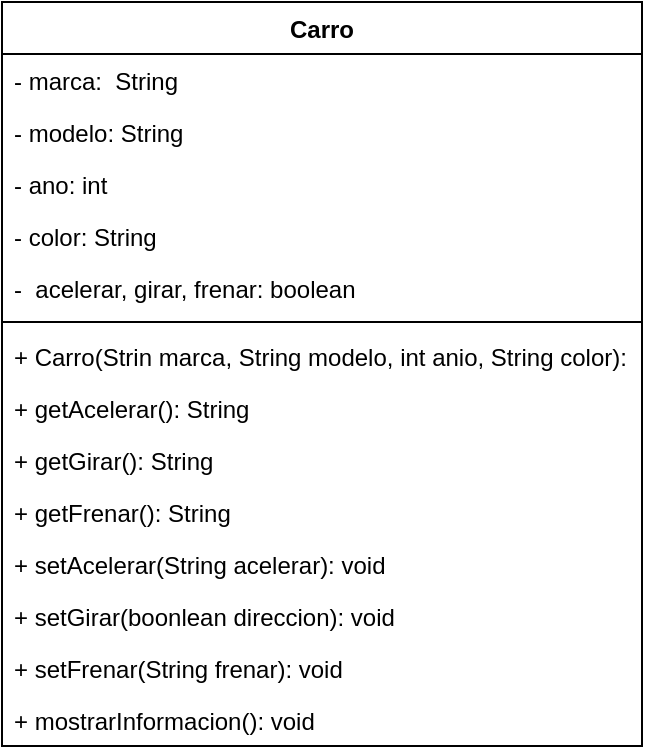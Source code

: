 <mxfile version="21.2.8" type="device">
  <diagram id="C5RBs43oDa-KdzZeNtuy" name="Page-1">
    <mxGraphModel dx="1202" dy="1780" grid="1" gridSize="10" guides="1" tooltips="1" connect="1" arrows="1" fold="1" page="1" pageScale="1" pageWidth="827" pageHeight="1169" math="0" shadow="0">
      <root>
        <mxCell id="WIyWlLk6GJQsqaUBKTNV-0" />
        <mxCell id="WIyWlLk6GJQsqaUBKTNV-1" parent="WIyWlLk6GJQsqaUBKTNV-0" />
        <mxCell id="DOEr1tw8Uoh_m2hsPtKK-0" value="Carro" style="swimlane;fontStyle=1;align=center;verticalAlign=top;childLayout=stackLayout;horizontal=1;startSize=26;horizontalStack=0;resizeParent=1;resizeParentMax=0;resizeLast=0;collapsible=1;marginBottom=0;whiteSpace=wrap;html=1;" parent="WIyWlLk6GJQsqaUBKTNV-1" vertex="1">
          <mxGeometry x="40" y="-1100" width="320" height="372" as="geometry" />
        </mxCell>
        <mxCell id="DOEr1tw8Uoh_m2hsPtKK-1" value="- marca:&amp;nbsp; String" style="text;strokeColor=none;fillColor=none;align=left;verticalAlign=top;spacingLeft=4;spacingRight=4;overflow=hidden;rotatable=0;points=[[0,0.5],[1,0.5]];portConstraint=eastwest;whiteSpace=wrap;html=1;" parent="DOEr1tw8Uoh_m2hsPtKK-0" vertex="1">
          <mxGeometry y="26" width="320" height="26" as="geometry" />
        </mxCell>
        <mxCell id="DOEr1tw8Uoh_m2hsPtKK-4" value="- modelo: String" style="text;strokeColor=none;fillColor=none;align=left;verticalAlign=top;spacingLeft=4;spacingRight=4;overflow=hidden;rotatable=0;points=[[0,0.5],[1,0.5]];portConstraint=eastwest;whiteSpace=wrap;html=1;" parent="DOEr1tw8Uoh_m2hsPtKK-0" vertex="1">
          <mxGeometry y="52" width="320" height="26" as="geometry" />
        </mxCell>
        <mxCell id="DOEr1tw8Uoh_m2hsPtKK-5" value="- ano: int" style="text;strokeColor=none;fillColor=none;align=left;verticalAlign=top;spacingLeft=4;spacingRight=4;overflow=hidden;rotatable=0;points=[[0,0.5],[1,0.5]];portConstraint=eastwest;whiteSpace=wrap;html=1;" parent="DOEr1tw8Uoh_m2hsPtKK-0" vertex="1">
          <mxGeometry y="78" width="320" height="26" as="geometry" />
        </mxCell>
        <mxCell id="DOEr1tw8Uoh_m2hsPtKK-18" value="- color: String" style="text;strokeColor=none;fillColor=none;align=left;verticalAlign=top;spacingLeft=4;spacingRight=4;overflow=hidden;rotatable=0;points=[[0,0.5],[1,0.5]];portConstraint=eastwest;whiteSpace=wrap;html=1;" parent="DOEr1tw8Uoh_m2hsPtKK-0" vertex="1">
          <mxGeometry y="104" width="320" height="26" as="geometry" />
        </mxCell>
        <mxCell id="aH8KSxa9kdfrZEjoE_T5-4" value="-&amp;nbsp; acelerar, girar, frenar: boolean" style="text;strokeColor=none;fillColor=none;align=left;verticalAlign=top;spacingLeft=4;spacingRight=4;overflow=hidden;rotatable=0;points=[[0,0.5],[1,0.5]];portConstraint=eastwest;whiteSpace=wrap;html=1;" parent="DOEr1tw8Uoh_m2hsPtKK-0" vertex="1">
          <mxGeometry y="130" width="320" height="26" as="geometry" />
        </mxCell>
        <mxCell id="DOEr1tw8Uoh_m2hsPtKK-2" value="" style="line;strokeWidth=1;fillColor=none;align=left;verticalAlign=middle;spacingTop=-1;spacingLeft=3;spacingRight=3;rotatable=0;labelPosition=right;points=[];portConstraint=eastwest;strokeColor=inherit;" parent="DOEr1tw8Uoh_m2hsPtKK-0" vertex="1">
          <mxGeometry y="156" width="320" height="8" as="geometry" />
        </mxCell>
        <mxCell id="aH8KSxa9kdfrZEjoE_T5-0" value="+ Carro(Strin marca, String modelo, int anio, String color):&amp;nbsp;" style="text;strokeColor=none;fillColor=none;align=left;verticalAlign=top;spacingLeft=4;spacingRight=4;overflow=hidden;rotatable=0;points=[[0,0.5],[1,0.5]];portConstraint=eastwest;whiteSpace=wrap;html=1;" parent="DOEr1tw8Uoh_m2hsPtKK-0" vertex="1">
          <mxGeometry y="164" width="320" height="26" as="geometry" />
        </mxCell>
        <mxCell id="DOEr1tw8Uoh_m2hsPtKK-51" value="+ getAcelerar(): String" style="text;strokeColor=none;fillColor=none;align=left;verticalAlign=top;spacingLeft=4;spacingRight=4;overflow=hidden;rotatable=0;points=[[0,0.5],[1,0.5]];portConstraint=eastwest;whiteSpace=wrap;html=1;" parent="DOEr1tw8Uoh_m2hsPtKK-0" vertex="1">
          <mxGeometry y="190" width="320" height="26" as="geometry" />
        </mxCell>
        <mxCell id="aH8KSxa9kdfrZEjoE_T5-3" value="+ getGirar(): String" style="text;strokeColor=none;fillColor=none;align=left;verticalAlign=top;spacingLeft=4;spacingRight=4;overflow=hidden;rotatable=0;points=[[0,0.5],[1,0.5]];portConstraint=eastwest;whiteSpace=wrap;html=1;" parent="DOEr1tw8Uoh_m2hsPtKK-0" vertex="1">
          <mxGeometry y="216" width="320" height="26" as="geometry" />
        </mxCell>
        <mxCell id="DOEr1tw8Uoh_m2hsPtKK-53" value="+ getFrenar(): String" style="text;strokeColor=none;fillColor=none;align=left;verticalAlign=top;spacingLeft=4;spacingRight=4;overflow=hidden;rotatable=0;points=[[0,0.5],[1,0.5]];portConstraint=eastwest;whiteSpace=wrap;html=1;" parent="DOEr1tw8Uoh_m2hsPtKK-0" vertex="1">
          <mxGeometry y="242" width="320" height="26" as="geometry" />
        </mxCell>
        <mxCell id="aH8KSxa9kdfrZEjoE_T5-1" value="+ setAcelerar(String acelerar): void" style="text;strokeColor=none;fillColor=none;align=left;verticalAlign=top;spacingLeft=4;spacingRight=4;overflow=hidden;rotatable=0;points=[[0,0.5],[1,0.5]];portConstraint=eastwest;whiteSpace=wrap;html=1;" parent="DOEr1tw8Uoh_m2hsPtKK-0" vertex="1">
          <mxGeometry y="268" width="320" height="26" as="geometry" />
        </mxCell>
        <mxCell id="DOEr1tw8Uoh_m2hsPtKK-54" value="+ setGirar(boonlean direccion): void" style="text;strokeColor=none;fillColor=none;align=left;verticalAlign=top;spacingLeft=4;spacingRight=4;overflow=hidden;rotatable=0;points=[[0,0.5],[1,0.5]];portConstraint=eastwest;whiteSpace=wrap;html=1;" parent="DOEr1tw8Uoh_m2hsPtKK-0" vertex="1">
          <mxGeometry y="294" width="320" height="26" as="geometry" />
        </mxCell>
        <mxCell id="aH8KSxa9kdfrZEjoE_T5-2" value="+ setFrenar(String frenar): void" style="text;strokeColor=none;fillColor=none;align=left;verticalAlign=top;spacingLeft=4;spacingRight=4;overflow=hidden;rotatable=0;points=[[0,0.5],[1,0.5]];portConstraint=eastwest;whiteSpace=wrap;html=1;" parent="DOEr1tw8Uoh_m2hsPtKK-0" vertex="1">
          <mxGeometry y="320" width="320" height="26" as="geometry" />
        </mxCell>
        <mxCell id="DOEr1tw8Uoh_m2hsPtKK-50" value="+ mostrarInformacion(): void&amp;nbsp;" style="text;strokeColor=none;fillColor=none;align=left;verticalAlign=top;spacingLeft=4;spacingRight=4;overflow=hidden;rotatable=0;points=[[0,0.5],[1,0.5]];portConstraint=eastwest;whiteSpace=wrap;html=1;" parent="DOEr1tw8Uoh_m2hsPtKK-0" vertex="1">
          <mxGeometry y="346" width="320" height="26" as="geometry" />
        </mxCell>
      </root>
    </mxGraphModel>
  </diagram>
</mxfile>
